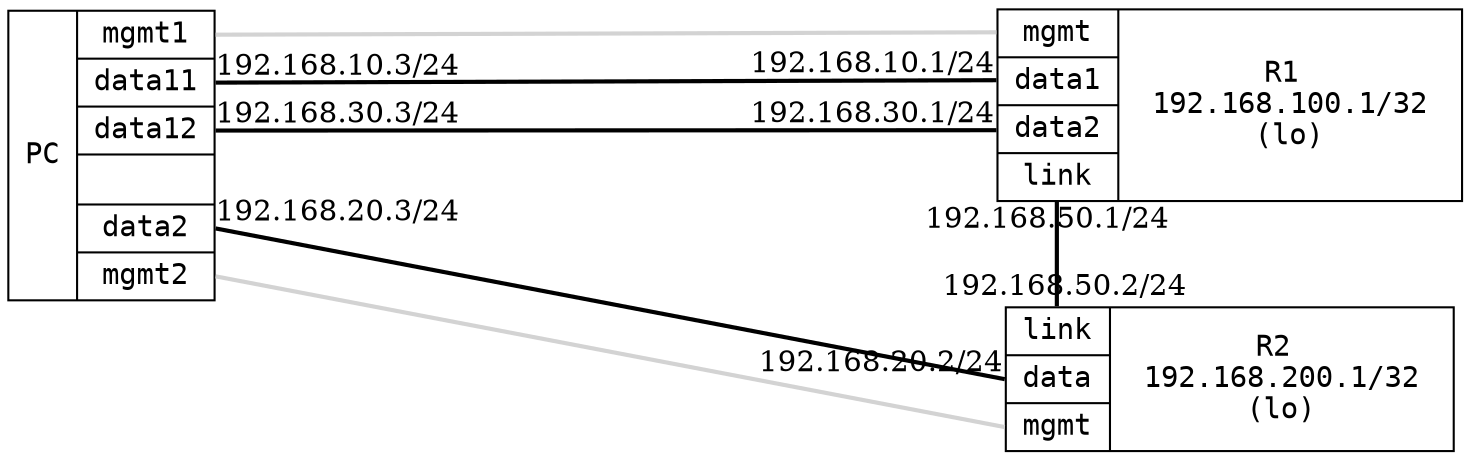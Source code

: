 graph "route-preference" {
	layout="neato";
	overlap="false";
	esep="+20";
	size=10

        node [shape=record, fontname="DejaVu Sans Mono, Book"];
	edge [color="cornflowerblue", penwidth="2", fontname="DejaVu Serif, Book"];

	PC	
	[
		label="PC | { <mgmt1> mgmt1 | <data11> data11 | <data12> data12 | <> \n |<data2> data2 | <mgmt2> mgmt2 }",
	    	pos="20,50!",
	    	requires="controller",
	];

        R1 
	[
		label="{ <mgmt> mgmt | <data1> data1 | <data2> data2 | <link> link } | R1 \n 192.168.100.1/32 \n(lo)",
		pos="60,51.8!",
		requires="infix",
	];
	
	R2 
	[
	    	label="{ <link> link | <data> data | <mgmt> mgmt } | R2 \n 192.168.200.1/32 \n(lo)",
	    	pos="60,42!",
	    	requires="infix",
	];
	
	PC:mgmt1 -- R1:mgmt [requires="mgmt", color="lightgray"]
	PC:mgmt2 -- R2:mgmt [requires="mgmt", color="lightgray"]
	
	PC:data11 -- R1:data1  [color="black", headlabel="192.168.10.1/24", taillabel="192.168.10.3/24", fontcolor="black"]
	PC:data12 -- R1:data2  [color="black", headlabel="192.168.30.1/24", taillabel="192.168.30.3/24", fontcolor="black"]
	PC:data2 -- R2:data  [color="black", headlabel="192.168.20.2/24", taillabel="192.168.20.3/24", fontcolor="black"]

	R1:link -- R2:link  [headlabel="192.168.50.2/24", taillabel="192.168.50.1/24", labeldistance=1, fontcolor="black", color="black"]

}
